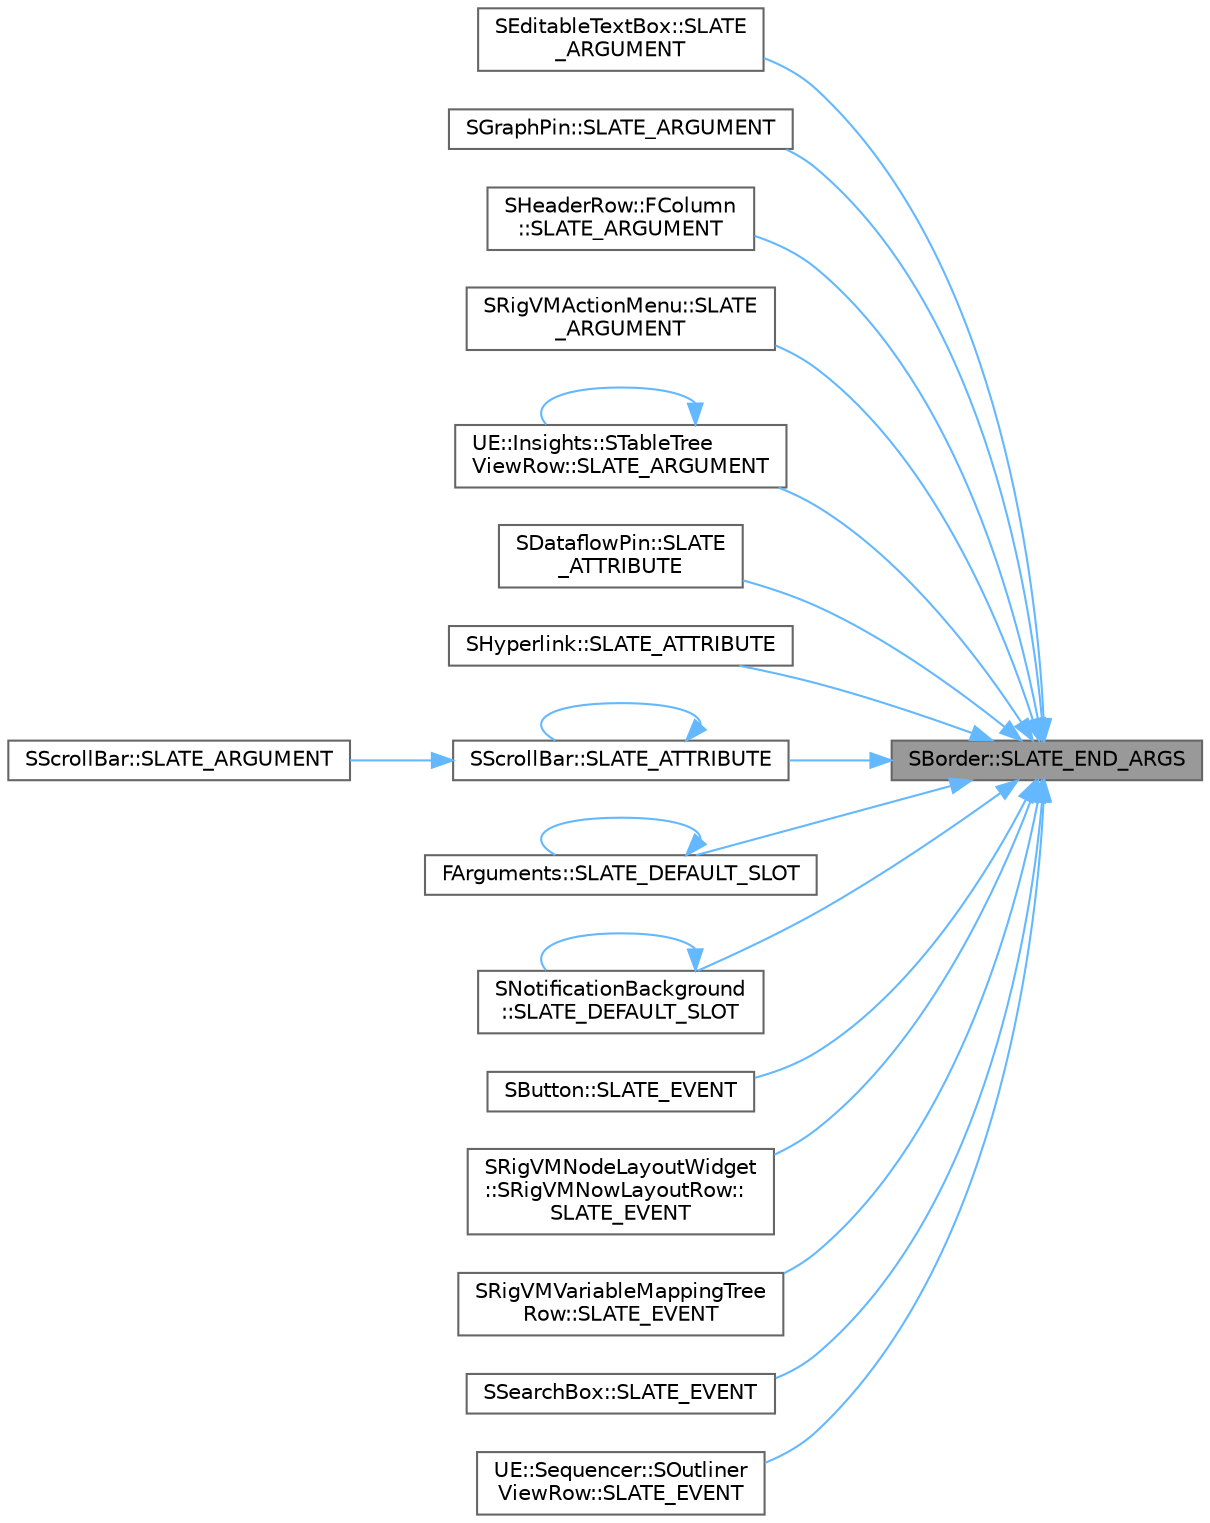 digraph "SBorder::SLATE_END_ARGS"
{
 // INTERACTIVE_SVG=YES
 // LATEX_PDF_SIZE
  bgcolor="transparent";
  edge [fontname=Helvetica,fontsize=10,labelfontname=Helvetica,labelfontsize=10];
  node [fontname=Helvetica,fontsize=10,shape=box,height=0.2,width=0.4];
  rankdir="RL";
  Node1 [id="Node000001",label="SBorder::SLATE_END_ARGS",height=0.2,width=0.4,color="gray40", fillcolor="grey60", style="filled", fontcolor="black",tooltip="Default constructor."];
  Node1 -> Node2 [id="edge1_Node000001_Node000002",dir="back",color="steelblue1",style="solid",tooltip=" "];
  Node2 [id="Node000002",label="SEditableTextBox::SLATE\l_ARGUMENT",height=0.2,width=0.4,color="grey40", fillcolor="white", style="filled",URL="$d5/d53/classSEditableTextBox.html#a63b3928c34fb32545e3373316fce9224",tooltip="Determines what happens to text that is clipped and doesnt fit within the allotted area for this text..."];
  Node1 -> Node3 [id="edge2_Node000001_Node000003",dir="back",color="steelblue1",style="solid",tooltip=" "];
  Node3 [id="Node000003",label="SGraphPin::SLATE_ARGUMENT",height=0.2,width=0.4,color="grey40", fillcolor="white", style="filled",URL="$df/d9b/classSGraphPin.html#ad66ba674b9c5c6b1dd58712152c8e6c9",tooltip="Construct this widget."];
  Node1 -> Node4 [id="edge3_Node000001_Node000004",dir="back",color="steelblue1",style="solid",tooltip=" "];
  Node4 [id="Node000004",label="SHeaderRow::FColumn\l::SLATE_ARGUMENT",height=0.2,width=0.4,color="grey40", fillcolor="white", style="filled",URL="$d5/d13/classSHeaderRow_1_1FColumn.html#ab32faeaf227c9fca822f0e404dbc626f",tooltip=" "];
  Node1 -> Node5 [id="edge4_Node000001_Node000005",dir="back",color="steelblue1",style="solid",tooltip=" "];
  Node5 [id="Node000005",label="SRigVMActionMenu::SLATE\l_ARGUMENT",height=0.2,width=0.4,color="grey40", fillcolor="white", style="filled",URL="$d0/dc8/classSRigVMActionMenu.html#a35a77ce877441b6a2b532dc0aeee196c",tooltip=" "];
  Node1 -> Node6 [id="edge5_Node000001_Node000006",dir="back",color="steelblue1",style="solid",tooltip=" "];
  Node6 [id="Node000006",label="UE::Insights::STableTree\lViewRow::SLATE_ARGUMENT",height=0.2,width=0.4,color="grey40", fillcolor="white", style="filled",URL="$d4/d0b/classUE_1_1Insights_1_1STableTreeViewRow.html#ac0df1db59b758ce67786d6d22c0506d7",tooltip=" "];
  Node6 -> Node6 [id="edge6_Node000006_Node000006",dir="back",color="steelblue1",style="solid",tooltip=" "];
  Node1 -> Node7 [id="edge7_Node000001_Node000007",dir="back",color="steelblue1",style="solid",tooltip=" "];
  Node7 [id="Node000007",label="SDataflowPin::SLATE\l_ATTRIBUTE",height=0.2,width=0.4,color="grey40", fillcolor="white", style="filled",URL="$de/da8/classSDataflowPin.html#a304f6e4c7078d508229fe02f8cadcb54",tooltip=" "];
  Node1 -> Node8 [id="edge8_Node000001_Node000008",dir="back",color="steelblue1",style="solid",tooltip=" "];
  Node8 [id="Node000008",label="SHyperlink::SLATE_ATTRIBUTE",height=0.2,width=0.4,color="grey40", fillcolor="white", style="filled",URL="$de/d13/classSHyperlink.html#ab140360e1002376597711a44e080873f",tooltip="Construct the hyperlink widgets from a declaration."];
  Node1 -> Node9 [id="edge9_Node000001_Node000009",dir="back",color="steelblue1",style="solid",tooltip=" "];
  Node9 [id="Node000009",label="SScrollBar::SLATE_ATTRIBUTE",height=0.2,width=0.4,color="grey40", fillcolor="white", style="filled",URL="$dc/dd3/classSScrollBar.html#a048f5b5c806a3bc6f79754e98a6a0b88",tooltip="The margin around the scrollbar."];
  Node9 -> Node10 [id="edge10_Node000009_Node000010",dir="back",color="steelblue1",style="solid",tooltip=" "];
  Node10 [id="Node000010",label="SScrollBar::SLATE_ARGUMENT",height=0.2,width=0.4,color="grey40", fillcolor="white", style="filled",URL="$dc/dd3/classSScrollBar.html#a42f5b1656c7af926745ab1cf1df09f27",tooltip="The thickness of the scrollbar thumb."];
  Node9 -> Node9 [id="edge11_Node000009_Node000009",dir="back",color="steelblue1",style="solid",tooltip=" "];
  Node1 -> Node11 [id="edge12_Node000001_Node000011",dir="back",color="steelblue1",style="solid",tooltip=" "];
  Node11 [id="Node000011",label="FArguments::SLATE_DEFAULT_SLOT",height=0.2,width=0.4,color="grey40", fillcolor="white", style="filled",URL="$d4/dd9/classSTableRow.html#ac103b89bfc413a47fbdfa85c470cc862",tooltip=" "];
  Node11 -> Node11 [id="edge13_Node000011_Node000011",dir="back",color="steelblue1",style="solid",tooltip=" "];
  Node1 -> Node12 [id="edge14_Node000001_Node000012",dir="back",color="steelblue1",style="solid",tooltip=" "];
  Node12 [id="Node000012",label="SNotificationBackground\l::SLATE_DEFAULT_SLOT",height=0.2,width=0.4,color="grey40", fillcolor="white", style="filled",URL="$d9/d50/classSNotificationBackground.html#a4574ea3a446df7906089e79b5861fcc9",tooltip=" "];
  Node12 -> Node12 [id="edge15_Node000012_Node000012",dir="back",color="steelblue1",style="solid",tooltip=" "];
  Node1 -> Node13 [id="edge16_Node000001_Node000013",dir="back",color="steelblue1",style="solid",tooltip=" "];
  Node13 [id="Node000013",label="SButton::SLATE_EVENT",height=0.2,width=0.4,color="grey40", fillcolor="white", style="filled",URL="$d7/d3f/classSButton.html#a8b880375ffa0e586a5d9403f56643b8d",tooltip=" "];
  Node1 -> Node14 [id="edge17_Node000001_Node000014",dir="back",color="steelblue1",style="solid",tooltip=" "];
  Node14 [id="Node000014",label="SRigVMNodeLayoutWidget\l::SRigVMNowLayoutRow::\lSLATE_EVENT",height=0.2,width=0.4,color="grey40", fillcolor="white", style="filled",URL="$df/ddb/classSRigVMNodeLayoutWidget_1_1SRigVMNowLayoutRow.html#a39dba992d7c1d77fc058c98749ed7b2f",tooltip=" "];
  Node1 -> Node15 [id="edge18_Node000001_Node000015",dir="back",color="steelblue1",style="solid",tooltip=" "];
  Node15 [id="Node000015",label="SRigVMVariableMappingTree\lRow::SLATE_EVENT",height=0.2,width=0.4,color="grey40", fillcolor="white", style="filled",URL="$d3/dfd/classSRigVMVariableMappingTreeRow.html#a1bf0f43ebc18204417dd2f7042cc3452",tooltip=" "];
  Node1 -> Node16 [id="edge19_Node000001_Node000016",dir="back",color="steelblue1",style="solid",tooltip=" "];
  Node16 [id="Node000016",label="SSearchBox::SLATE_EVENT",height=0.2,width=0.4,color="grey40", fillcolor="white", style="filled",URL="$d9/d3a/classSSearchBox.html#ad1a6541da2fed689d4b5459397b19db3",tooltip="Optional callback to allow for special functionality to be invoked when the search glass button is cl..."];
  Node1 -> Node17 [id="edge20_Node000001_Node000017",dir="back",color="steelblue1",style="solid",tooltip=" "];
  Node17 [id="Node000017",label="UE::Sequencer::SOutliner\lViewRow::SLATE_EVENT",height=0.2,width=0.4,color="grey40", fillcolor="white", style="filled",URL="$d5/d27/classUE_1_1Sequencer_1_1SOutlinerViewRow.html#a8f9dcbbd2507225600e5f94a87de824d",tooltip="Detect a drag on this tree row."];
}
